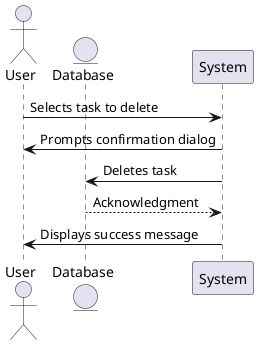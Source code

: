 @startuml
actor User
entity Database

User -> System: Selects task to delete
System -> User: Prompts confirmation dialog
System -> Database: Deletes task
Database --> System: Acknowledgment
System -> User: Displays success message


@enduml
